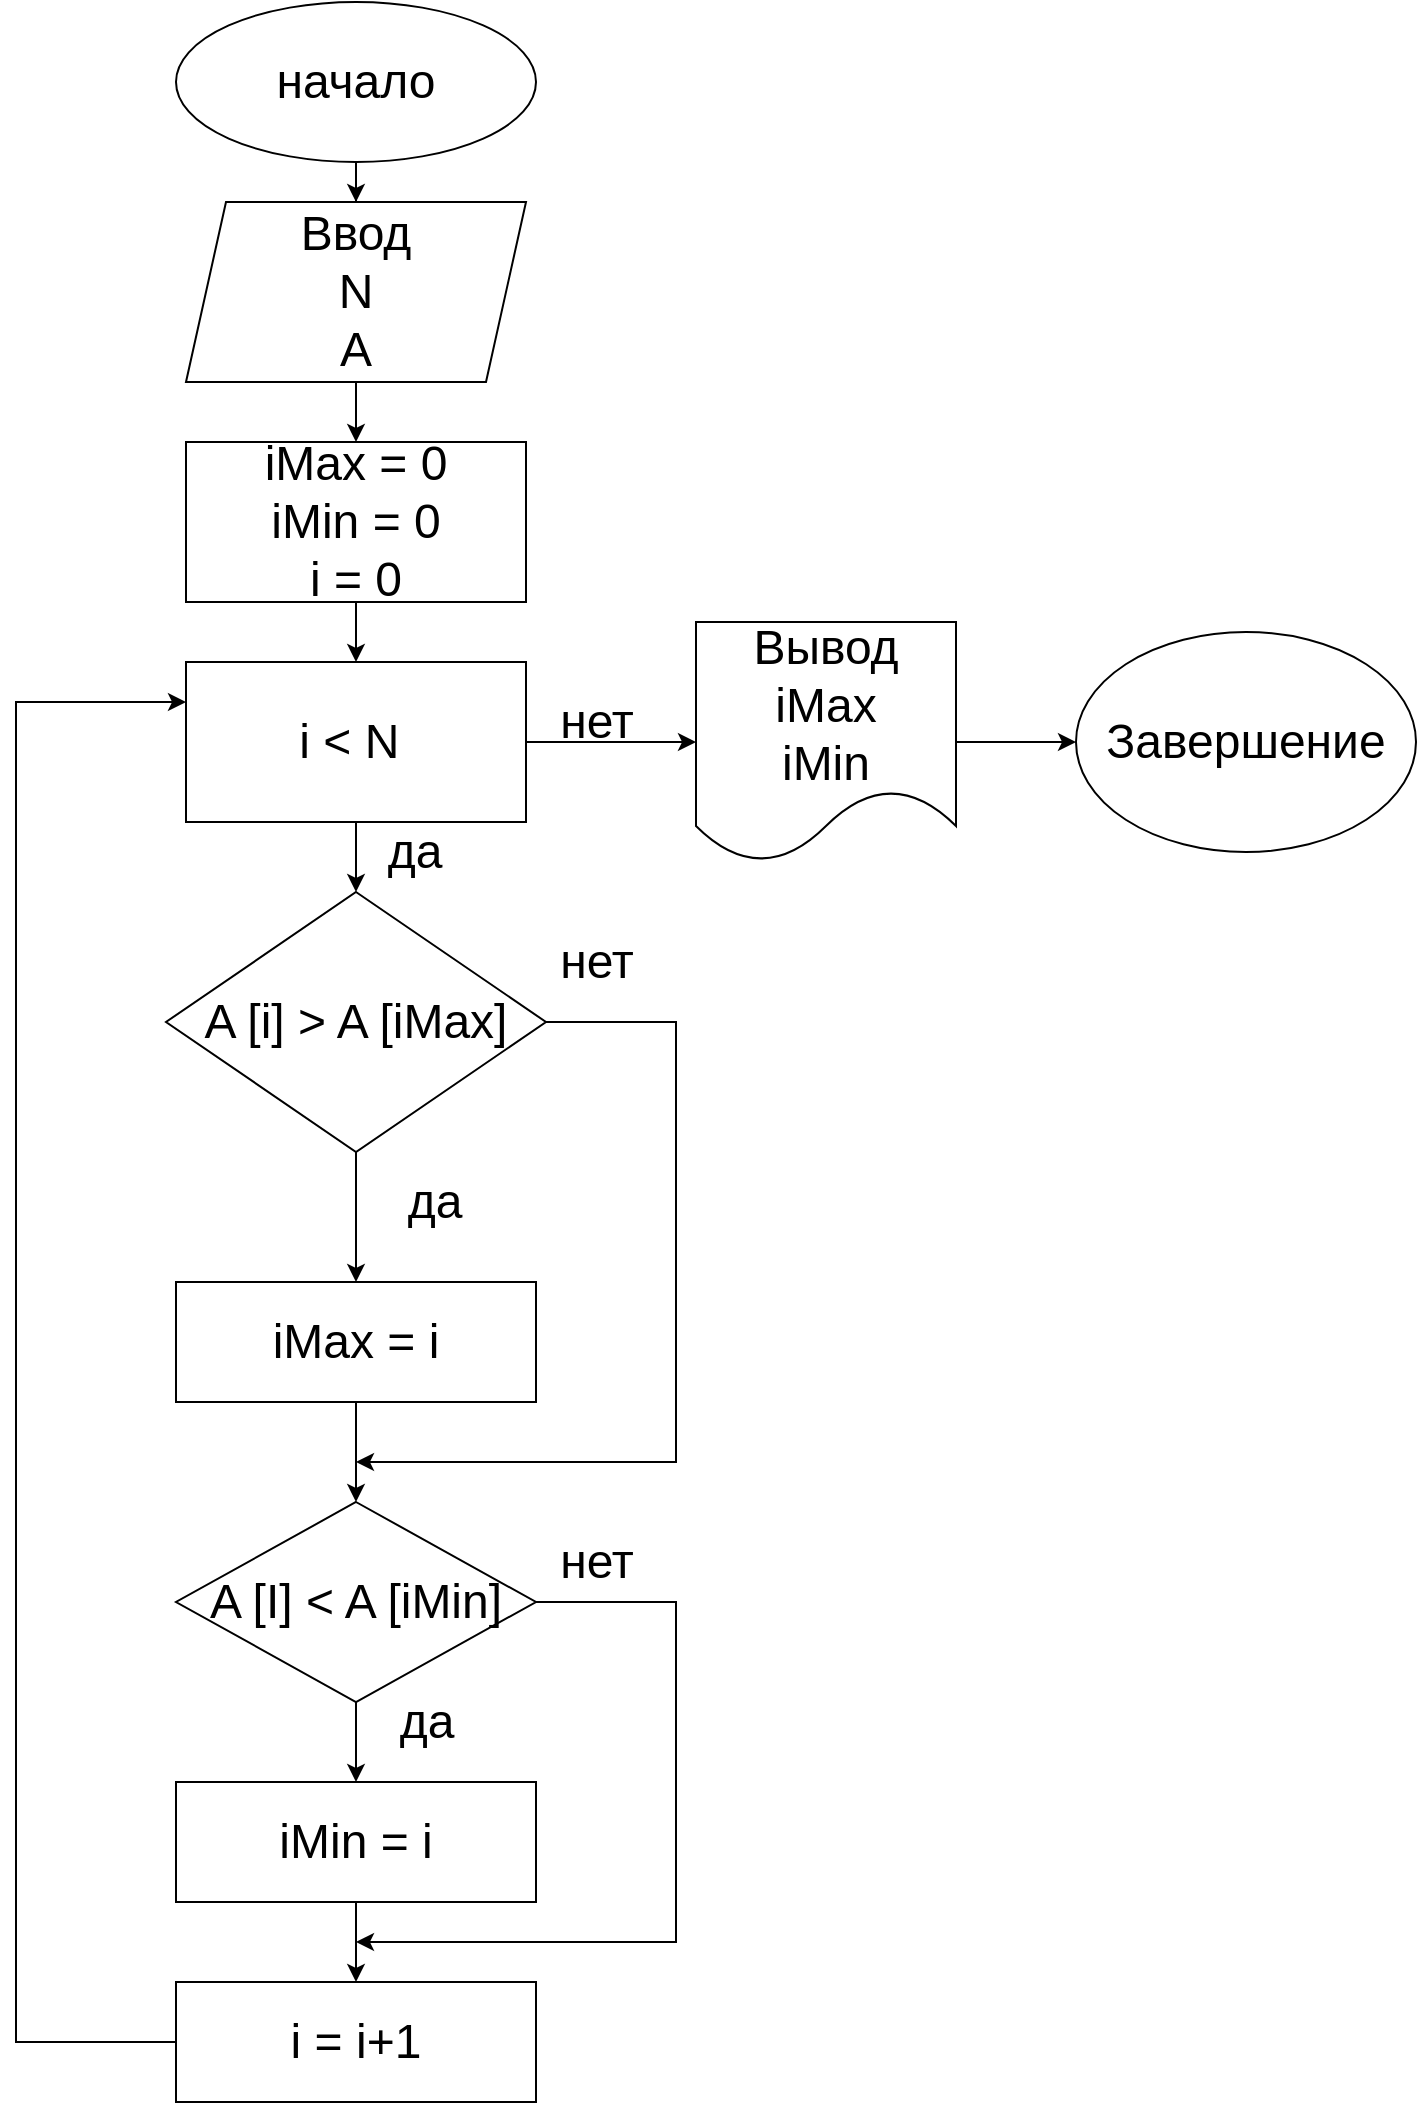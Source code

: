 <mxfile version="20.8.20" type="github">
  <diagram name="Страница 1" id="NSaIMILQt6Kv-WEkAbA4">
    <mxGraphModel dx="1656" dy="1103" grid="1" gridSize="10" guides="1" tooltips="1" connect="1" arrows="1" fold="1" page="1" pageScale="1" pageWidth="827" pageHeight="1169" math="0" shadow="0">
      <root>
        <mxCell id="0" />
        <mxCell id="1" parent="0" />
        <mxCell id="DVvxfKu2eNCzTl4a53yx-3" value="" style="edgeStyle=orthogonalEdgeStyle;rounded=0;orthogonalLoop=1;jettySize=auto;html=1;fontSize=24;" edge="1" parent="1" source="DVvxfKu2eNCzTl4a53yx-1" target="DVvxfKu2eNCzTl4a53yx-2">
          <mxGeometry relative="1" as="geometry" />
        </mxCell>
        <mxCell id="DVvxfKu2eNCzTl4a53yx-1" value="&lt;font style=&quot;font-size: 24px;&quot;&gt;начало&lt;/font&gt;" style="ellipse;whiteSpace=wrap;html=1;" vertex="1" parent="1">
          <mxGeometry x="320" y="10" width="180" height="80" as="geometry" />
        </mxCell>
        <mxCell id="DVvxfKu2eNCzTl4a53yx-5" value="" style="edgeStyle=orthogonalEdgeStyle;rounded=0;orthogonalLoop=1;jettySize=auto;html=1;fontSize=24;" edge="1" parent="1" source="DVvxfKu2eNCzTl4a53yx-2" target="DVvxfKu2eNCzTl4a53yx-4">
          <mxGeometry relative="1" as="geometry" />
        </mxCell>
        <mxCell id="DVvxfKu2eNCzTl4a53yx-2" value="&lt;font style=&quot;font-size: 24px;&quot;&gt;Ввод&lt;br&gt;N&lt;br&gt;A&lt;/font&gt;" style="shape=parallelogram;perimeter=parallelogramPerimeter;whiteSpace=wrap;html=1;fixedSize=1;" vertex="1" parent="1">
          <mxGeometry x="325" y="110" width="170" height="90" as="geometry" />
        </mxCell>
        <mxCell id="DVvxfKu2eNCzTl4a53yx-7" value="" style="edgeStyle=orthogonalEdgeStyle;rounded=0;orthogonalLoop=1;jettySize=auto;html=1;fontSize=24;" edge="1" parent="1" source="DVvxfKu2eNCzTl4a53yx-4" target="DVvxfKu2eNCzTl4a53yx-6">
          <mxGeometry relative="1" as="geometry" />
        </mxCell>
        <mxCell id="DVvxfKu2eNCzTl4a53yx-4" value="iMax = 0&lt;br&gt;iMin = 0&lt;br&gt;i = 0" style="whiteSpace=wrap;html=1;fontSize=24;" vertex="1" parent="1">
          <mxGeometry x="325" y="230" width="170" height="80" as="geometry" />
        </mxCell>
        <mxCell id="DVvxfKu2eNCzTl4a53yx-9" value="" style="edgeStyle=orthogonalEdgeStyle;rounded=0;orthogonalLoop=1;jettySize=auto;html=1;fontSize=24;" edge="1" parent="1" source="DVvxfKu2eNCzTl4a53yx-6" target="DVvxfKu2eNCzTl4a53yx-8">
          <mxGeometry relative="1" as="geometry" />
        </mxCell>
        <mxCell id="DVvxfKu2eNCzTl4a53yx-16" value="" style="edgeStyle=orthogonalEdgeStyle;rounded=0;orthogonalLoop=1;jettySize=auto;html=1;fontSize=24;" edge="1" parent="1" source="DVvxfKu2eNCzTl4a53yx-6" target="DVvxfKu2eNCzTl4a53yx-15">
          <mxGeometry relative="1" as="geometry" />
        </mxCell>
        <mxCell id="DVvxfKu2eNCzTl4a53yx-6" value="i &amp;lt; N&amp;nbsp;" style="whiteSpace=wrap;html=1;fontSize=24;" vertex="1" parent="1">
          <mxGeometry x="325" y="340" width="170" height="80" as="geometry" />
        </mxCell>
        <mxCell id="DVvxfKu2eNCzTl4a53yx-13" value="" style="edgeStyle=orthogonalEdgeStyle;rounded=0;orthogonalLoop=1;jettySize=auto;html=1;fontSize=24;" edge="1" parent="1" source="DVvxfKu2eNCzTl4a53yx-8" target="DVvxfKu2eNCzTl4a53yx-12">
          <mxGeometry relative="1" as="geometry" />
        </mxCell>
        <mxCell id="DVvxfKu2eNCzTl4a53yx-8" value="Вывод iMax&lt;br&gt;iMin" style="shape=document;whiteSpace=wrap;html=1;boundedLbl=1;fontSize=24;" vertex="1" parent="1">
          <mxGeometry x="580" y="320" width="130" height="120" as="geometry" />
        </mxCell>
        <mxCell id="DVvxfKu2eNCzTl4a53yx-12" value="Завершение" style="ellipse;whiteSpace=wrap;html=1;fontSize=24;" vertex="1" parent="1">
          <mxGeometry x="770" y="325" width="170" height="110" as="geometry" />
        </mxCell>
        <mxCell id="DVvxfKu2eNCzTl4a53yx-14" value="нет" style="text;html=1;align=center;verticalAlign=middle;resizable=0;points=[];autosize=1;strokeColor=none;fillColor=none;fontSize=24;" vertex="1" parent="1">
          <mxGeometry x="500" y="350" width="60" height="40" as="geometry" />
        </mxCell>
        <mxCell id="DVvxfKu2eNCzTl4a53yx-18" value="" style="edgeStyle=orthogonalEdgeStyle;rounded=0;orthogonalLoop=1;jettySize=auto;html=1;fontSize=24;" edge="1" parent="1" source="DVvxfKu2eNCzTl4a53yx-15" target="DVvxfKu2eNCzTl4a53yx-17">
          <mxGeometry relative="1" as="geometry" />
        </mxCell>
        <mxCell id="DVvxfKu2eNCzTl4a53yx-15" value="A [i] &amp;gt; A [iMax]" style="rhombus;whiteSpace=wrap;html=1;fontSize=24;" vertex="1" parent="1">
          <mxGeometry x="315" y="455" width="190" height="130" as="geometry" />
        </mxCell>
        <mxCell id="DVvxfKu2eNCzTl4a53yx-21" value="" style="edgeStyle=orthogonalEdgeStyle;rounded=0;orthogonalLoop=1;jettySize=auto;html=1;fontSize=24;" edge="1" parent="1" source="DVvxfKu2eNCzTl4a53yx-17" target="DVvxfKu2eNCzTl4a53yx-20">
          <mxGeometry relative="1" as="geometry" />
        </mxCell>
        <mxCell id="DVvxfKu2eNCzTl4a53yx-17" value="iMax = i" style="whiteSpace=wrap;html=1;fontSize=24;" vertex="1" parent="1">
          <mxGeometry x="320" y="650" width="180" height="60" as="geometry" />
        </mxCell>
        <mxCell id="DVvxfKu2eNCzTl4a53yx-19" value="да" style="text;html=1;align=center;verticalAlign=middle;resizable=0;points=[];autosize=1;strokeColor=none;fillColor=none;fontSize=24;" vertex="1" parent="1">
          <mxGeometry x="424" y="590" width="50" height="40" as="geometry" />
        </mxCell>
        <mxCell id="DVvxfKu2eNCzTl4a53yx-27" value="" style="edgeStyle=orthogonalEdgeStyle;rounded=0;orthogonalLoop=1;jettySize=auto;html=1;fontSize=24;" edge="1" parent="1" source="DVvxfKu2eNCzTl4a53yx-20" target="DVvxfKu2eNCzTl4a53yx-26">
          <mxGeometry relative="1" as="geometry" />
        </mxCell>
        <mxCell id="DVvxfKu2eNCzTl4a53yx-35" style="edgeStyle=orthogonalEdgeStyle;rounded=0;orthogonalLoop=1;jettySize=auto;html=1;fontSize=24;" edge="1" parent="1" source="DVvxfKu2eNCzTl4a53yx-20">
          <mxGeometry relative="1" as="geometry">
            <mxPoint x="410" y="980" as="targetPoint" />
            <Array as="points">
              <mxPoint x="570" y="810" />
              <mxPoint x="570" y="980" />
            </Array>
          </mxGeometry>
        </mxCell>
        <mxCell id="DVvxfKu2eNCzTl4a53yx-20" value="A [I] &amp;lt; A [iMin]" style="rhombus;whiteSpace=wrap;html=1;fontSize=24;" vertex="1" parent="1">
          <mxGeometry x="320" y="760" width="180" height="100" as="geometry" />
        </mxCell>
        <mxCell id="DVvxfKu2eNCzTl4a53yx-34" style="edgeStyle=orthogonalEdgeStyle;rounded=0;orthogonalLoop=1;jettySize=auto;html=1;fontSize=24;exitX=1;exitY=0.5;exitDx=0;exitDy=0;" edge="1" parent="1" source="DVvxfKu2eNCzTl4a53yx-15">
          <mxGeometry relative="1" as="geometry">
            <mxPoint x="410" y="740" as="targetPoint" />
            <mxPoint x="530" y="550" as="sourcePoint" />
            <Array as="points">
              <mxPoint x="570" y="520" />
              <mxPoint x="570" y="740" />
            </Array>
          </mxGeometry>
        </mxCell>
        <mxCell id="DVvxfKu2eNCzTl4a53yx-25" value="нет" style="text;html=1;align=center;verticalAlign=middle;resizable=0;points=[];autosize=1;strokeColor=none;fillColor=none;fontSize=24;" vertex="1" parent="1">
          <mxGeometry x="500" y="470" width="60" height="40" as="geometry" />
        </mxCell>
        <mxCell id="DVvxfKu2eNCzTl4a53yx-30" value="" style="edgeStyle=orthogonalEdgeStyle;rounded=0;orthogonalLoop=1;jettySize=auto;html=1;fontSize=24;" edge="1" parent="1" source="DVvxfKu2eNCzTl4a53yx-26" target="DVvxfKu2eNCzTl4a53yx-29">
          <mxGeometry relative="1" as="geometry" />
        </mxCell>
        <mxCell id="DVvxfKu2eNCzTl4a53yx-26" value="iMin = i" style="whiteSpace=wrap;html=1;fontSize=24;" vertex="1" parent="1">
          <mxGeometry x="320" y="900" width="180" height="60" as="geometry" />
        </mxCell>
        <mxCell id="DVvxfKu2eNCzTl4a53yx-28" value="да" style="text;html=1;align=center;verticalAlign=middle;resizable=0;points=[];autosize=1;strokeColor=none;fillColor=none;fontSize=24;" vertex="1" parent="1">
          <mxGeometry x="420" y="850" width="50" height="40" as="geometry" />
        </mxCell>
        <mxCell id="DVvxfKu2eNCzTl4a53yx-31" style="edgeStyle=orthogonalEdgeStyle;rounded=0;orthogonalLoop=1;jettySize=auto;html=1;fontSize=24;entryX=0;entryY=0.25;entryDx=0;entryDy=0;" edge="1" parent="1" source="DVvxfKu2eNCzTl4a53yx-29" target="DVvxfKu2eNCzTl4a53yx-6">
          <mxGeometry relative="1" as="geometry">
            <mxPoint x="200" y="360" as="targetPoint" />
            <Array as="points">
              <mxPoint x="240" y="1030" />
              <mxPoint x="240" y="360" />
            </Array>
          </mxGeometry>
        </mxCell>
        <mxCell id="DVvxfKu2eNCzTl4a53yx-29" value="i = i+1" style="whiteSpace=wrap;html=1;fontSize=24;" vertex="1" parent="1">
          <mxGeometry x="320" y="1000" width="180" height="60" as="geometry" />
        </mxCell>
        <mxCell id="DVvxfKu2eNCzTl4a53yx-32" value="да" style="text;html=1;align=center;verticalAlign=middle;resizable=0;points=[];autosize=1;strokeColor=none;fillColor=none;fontSize=24;" vertex="1" parent="1">
          <mxGeometry x="414" y="415" width="50" height="40" as="geometry" />
        </mxCell>
        <mxCell id="DVvxfKu2eNCzTl4a53yx-36" value="нет" style="text;html=1;align=center;verticalAlign=middle;resizable=0;points=[];autosize=1;strokeColor=none;fillColor=none;fontSize=24;" vertex="1" parent="1">
          <mxGeometry x="500" y="770" width="60" height="40" as="geometry" />
        </mxCell>
      </root>
    </mxGraphModel>
  </diagram>
</mxfile>
